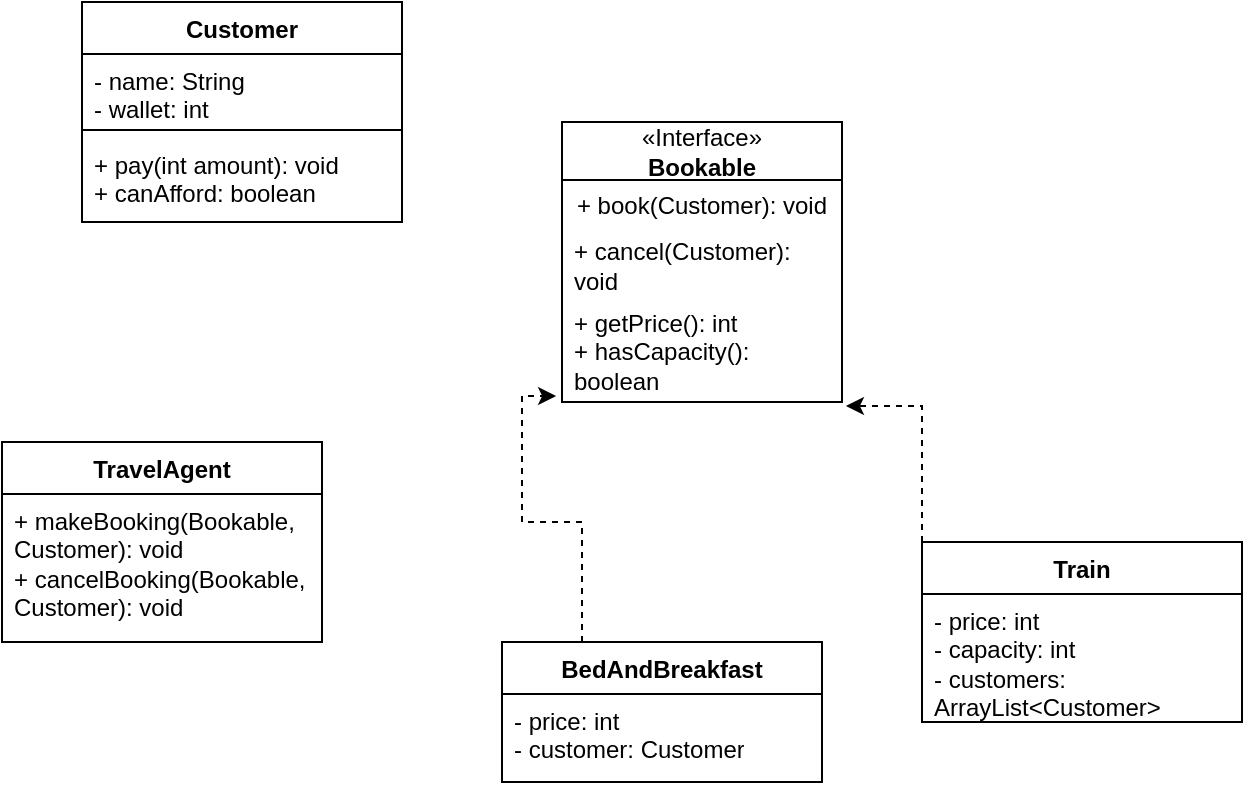 <mxfile version="24.4.6" type="device">
  <diagram name="Page-1" id="BTbwwkdLSnDxbevNjmIQ">
    <mxGraphModel dx="1434" dy="761" grid="1" gridSize="10" guides="1" tooltips="1" connect="1" arrows="1" fold="1" page="1" pageScale="1" pageWidth="827" pageHeight="1169" math="0" shadow="0">
      <root>
        <mxCell id="0" />
        <mxCell id="1" parent="0" />
        <mxCell id="CcyPMsc8jHvGXGtmvJJg-1" value="Customer" style="swimlane;fontStyle=1;align=center;verticalAlign=top;childLayout=stackLayout;horizontal=1;startSize=26;horizontalStack=0;resizeParent=1;resizeParentMax=0;resizeLast=0;collapsible=1;marginBottom=0;whiteSpace=wrap;html=1;" vertex="1" parent="1">
          <mxGeometry x="150" y="130" width="160" height="110" as="geometry" />
        </mxCell>
        <mxCell id="CcyPMsc8jHvGXGtmvJJg-2" value="- name: String&lt;div&gt;- wallet: int&lt;br&gt;&lt;/div&gt;" style="text;strokeColor=none;fillColor=none;align=left;verticalAlign=top;spacingLeft=4;spacingRight=4;overflow=hidden;rotatable=0;points=[[0,0.5],[1,0.5]];portConstraint=eastwest;whiteSpace=wrap;html=1;" vertex="1" parent="CcyPMsc8jHvGXGtmvJJg-1">
          <mxGeometry y="26" width="160" height="34" as="geometry" />
        </mxCell>
        <mxCell id="CcyPMsc8jHvGXGtmvJJg-3" value="" style="line;strokeWidth=1;fillColor=none;align=left;verticalAlign=middle;spacingTop=-1;spacingLeft=3;spacingRight=3;rotatable=0;labelPosition=right;points=[];portConstraint=eastwest;strokeColor=inherit;" vertex="1" parent="CcyPMsc8jHvGXGtmvJJg-1">
          <mxGeometry y="60" width="160" height="8" as="geometry" />
        </mxCell>
        <mxCell id="CcyPMsc8jHvGXGtmvJJg-4" value="+ pay(int amount): void&lt;div&gt;+ canAfford: boolean&lt;/div&gt;" style="text;strokeColor=none;fillColor=none;align=left;verticalAlign=top;spacingLeft=4;spacingRight=4;overflow=hidden;rotatable=0;points=[[0,0.5],[1,0.5]];portConstraint=eastwest;whiteSpace=wrap;html=1;" vertex="1" parent="CcyPMsc8jHvGXGtmvJJg-1">
          <mxGeometry y="68" width="160" height="42" as="geometry" />
        </mxCell>
        <mxCell id="CcyPMsc8jHvGXGtmvJJg-14" value="&lt;span style=&quot;font-weight: 400;&quot;&gt;«Interface»&lt;/span&gt;&lt;br style=&quot;font-weight: 400;&quot;&gt;&lt;b&gt;Bookable&lt;/b&gt;" style="swimlane;fontStyle=1;align=center;verticalAlign=middle;childLayout=stackLayout;horizontal=1;startSize=29;horizontalStack=0;resizeParent=1;resizeParentMax=0;resizeLast=0;collapsible=0;marginBottom=0;html=1;whiteSpace=wrap;" vertex="1" parent="1">
          <mxGeometry x="390" y="190" width="140" height="140" as="geometry" />
        </mxCell>
        <mxCell id="CcyPMsc8jHvGXGtmvJJg-15" value="+ book(Customer): void" style="text;html=1;strokeColor=none;fillColor=none;align=center;verticalAlign=middle;spacingLeft=4;spacingRight=4;overflow=hidden;rotatable=0;points=[[0,0.5],[1,0.5]];portConstraint=eastwest;whiteSpace=wrap;" vertex="1" parent="CcyPMsc8jHvGXGtmvJJg-14">
          <mxGeometry y="29" width="140" height="25" as="geometry" />
        </mxCell>
        <mxCell id="CcyPMsc8jHvGXGtmvJJg-16" value="&lt;span style=&quot;text-align: center;&quot;&gt;+ cancel(Customer): void&lt;/span&gt;" style="text;html=1;strokeColor=none;fillColor=none;align=left;verticalAlign=middle;spacingLeft=4;spacingRight=4;overflow=hidden;rotatable=0;points=[[0,0.5],[1,0.5]];portConstraint=eastwest;whiteSpace=wrap;" vertex="1" parent="CcyPMsc8jHvGXGtmvJJg-14">
          <mxGeometry y="54" width="140" height="36" as="geometry" />
        </mxCell>
        <mxCell id="CcyPMsc8jHvGXGtmvJJg-17" value="+ getPrice(): int&lt;div&gt;+ hasCapacity(): boolean&lt;/div&gt;" style="text;html=1;strokeColor=none;fillColor=none;align=left;verticalAlign=middle;spacingLeft=4;spacingRight=4;overflow=hidden;rotatable=0;points=[[0,0.5],[1,0.5]];portConstraint=eastwest;whiteSpace=wrap;" vertex="1" parent="CcyPMsc8jHvGXGtmvJJg-14">
          <mxGeometry y="90" width="140" height="50" as="geometry" />
        </mxCell>
        <mxCell id="CcyPMsc8jHvGXGtmvJJg-22" value="TravelAgent" style="swimlane;fontStyle=1;align=center;verticalAlign=top;childLayout=stackLayout;horizontal=1;startSize=26;horizontalStack=0;resizeParent=1;resizeParentMax=0;resizeLast=0;collapsible=1;marginBottom=0;whiteSpace=wrap;html=1;" vertex="1" parent="1">
          <mxGeometry x="110" y="350" width="160" height="100" as="geometry" />
        </mxCell>
        <mxCell id="CcyPMsc8jHvGXGtmvJJg-25" value="+ makeBooking(Bookable, Customer): void&lt;div&gt;+ cancelBooking(Bookable, Customer): void&lt;div&gt;&lt;br&gt;&lt;/div&gt;&lt;/div&gt;" style="text;strokeColor=none;fillColor=none;align=left;verticalAlign=top;spacingLeft=4;spacingRight=4;overflow=hidden;rotatable=0;points=[[0,0.5],[1,0.5]];portConstraint=eastwest;whiteSpace=wrap;html=1;" vertex="1" parent="CcyPMsc8jHvGXGtmvJJg-22">
          <mxGeometry y="26" width="160" height="74" as="geometry" />
        </mxCell>
        <mxCell id="CcyPMsc8jHvGXGtmvJJg-26" value="Train" style="swimlane;fontStyle=1;align=center;verticalAlign=top;childLayout=stackLayout;horizontal=1;startSize=26;horizontalStack=0;resizeParent=1;resizeParentMax=0;resizeLast=0;collapsible=1;marginBottom=0;whiteSpace=wrap;html=1;" vertex="1" parent="1">
          <mxGeometry x="570" y="400" width="160" height="90" as="geometry" />
        </mxCell>
        <mxCell id="CcyPMsc8jHvGXGtmvJJg-27" value="- price: int&lt;div&gt;- capacity: int&lt;br&gt;&lt;div&gt;- customers: ArrayList&amp;lt;Customer&amp;gt;&lt;/div&gt;&lt;/div&gt;" style="text;strokeColor=none;fillColor=none;align=left;verticalAlign=top;spacingLeft=4;spacingRight=4;overflow=hidden;rotatable=0;points=[[0,0.5],[1,0.5]];portConstraint=eastwest;whiteSpace=wrap;html=1;" vertex="1" parent="CcyPMsc8jHvGXGtmvJJg-26">
          <mxGeometry y="26" width="160" height="64" as="geometry" />
        </mxCell>
        <mxCell id="CcyPMsc8jHvGXGtmvJJg-49" style="edgeStyle=orthogonalEdgeStyle;rounded=0;orthogonalLoop=1;jettySize=auto;html=1;exitX=0;exitY=0;exitDx=0;exitDy=0;entryX=1.014;entryY=1.04;entryDx=0;entryDy=0;entryPerimeter=0;dashed=1;" edge="1" parent="1" source="CcyPMsc8jHvGXGtmvJJg-26" target="CcyPMsc8jHvGXGtmvJJg-17">
          <mxGeometry relative="1" as="geometry" />
        </mxCell>
        <mxCell id="CcyPMsc8jHvGXGtmvJJg-50" value="BedAndBreakfast" style="swimlane;fontStyle=1;align=center;verticalAlign=top;childLayout=stackLayout;horizontal=1;startSize=26;horizontalStack=0;resizeParent=1;resizeParentMax=0;resizeLast=0;collapsible=1;marginBottom=0;whiteSpace=wrap;html=1;" vertex="1" parent="1">
          <mxGeometry x="360" y="450" width="160" height="70" as="geometry" />
        </mxCell>
        <mxCell id="CcyPMsc8jHvGXGtmvJJg-51" value="- price: int&lt;div&gt;- customer: Customer&lt;/div&gt;" style="text;strokeColor=none;fillColor=none;align=left;verticalAlign=top;spacingLeft=4;spacingRight=4;overflow=hidden;rotatable=0;points=[[0,0.5],[1,0.5]];portConstraint=eastwest;whiteSpace=wrap;html=1;" vertex="1" parent="CcyPMsc8jHvGXGtmvJJg-50">
          <mxGeometry y="26" width="160" height="44" as="geometry" />
        </mxCell>
        <mxCell id="CcyPMsc8jHvGXGtmvJJg-54" style="edgeStyle=orthogonalEdgeStyle;rounded=0;orthogonalLoop=1;jettySize=auto;html=1;exitX=0.25;exitY=0;exitDx=0;exitDy=0;entryX=-0.021;entryY=0.94;entryDx=0;entryDy=0;entryPerimeter=0;dashed=1;" edge="1" parent="1" source="CcyPMsc8jHvGXGtmvJJg-50" target="CcyPMsc8jHvGXGtmvJJg-17">
          <mxGeometry relative="1" as="geometry" />
        </mxCell>
      </root>
    </mxGraphModel>
  </diagram>
</mxfile>
